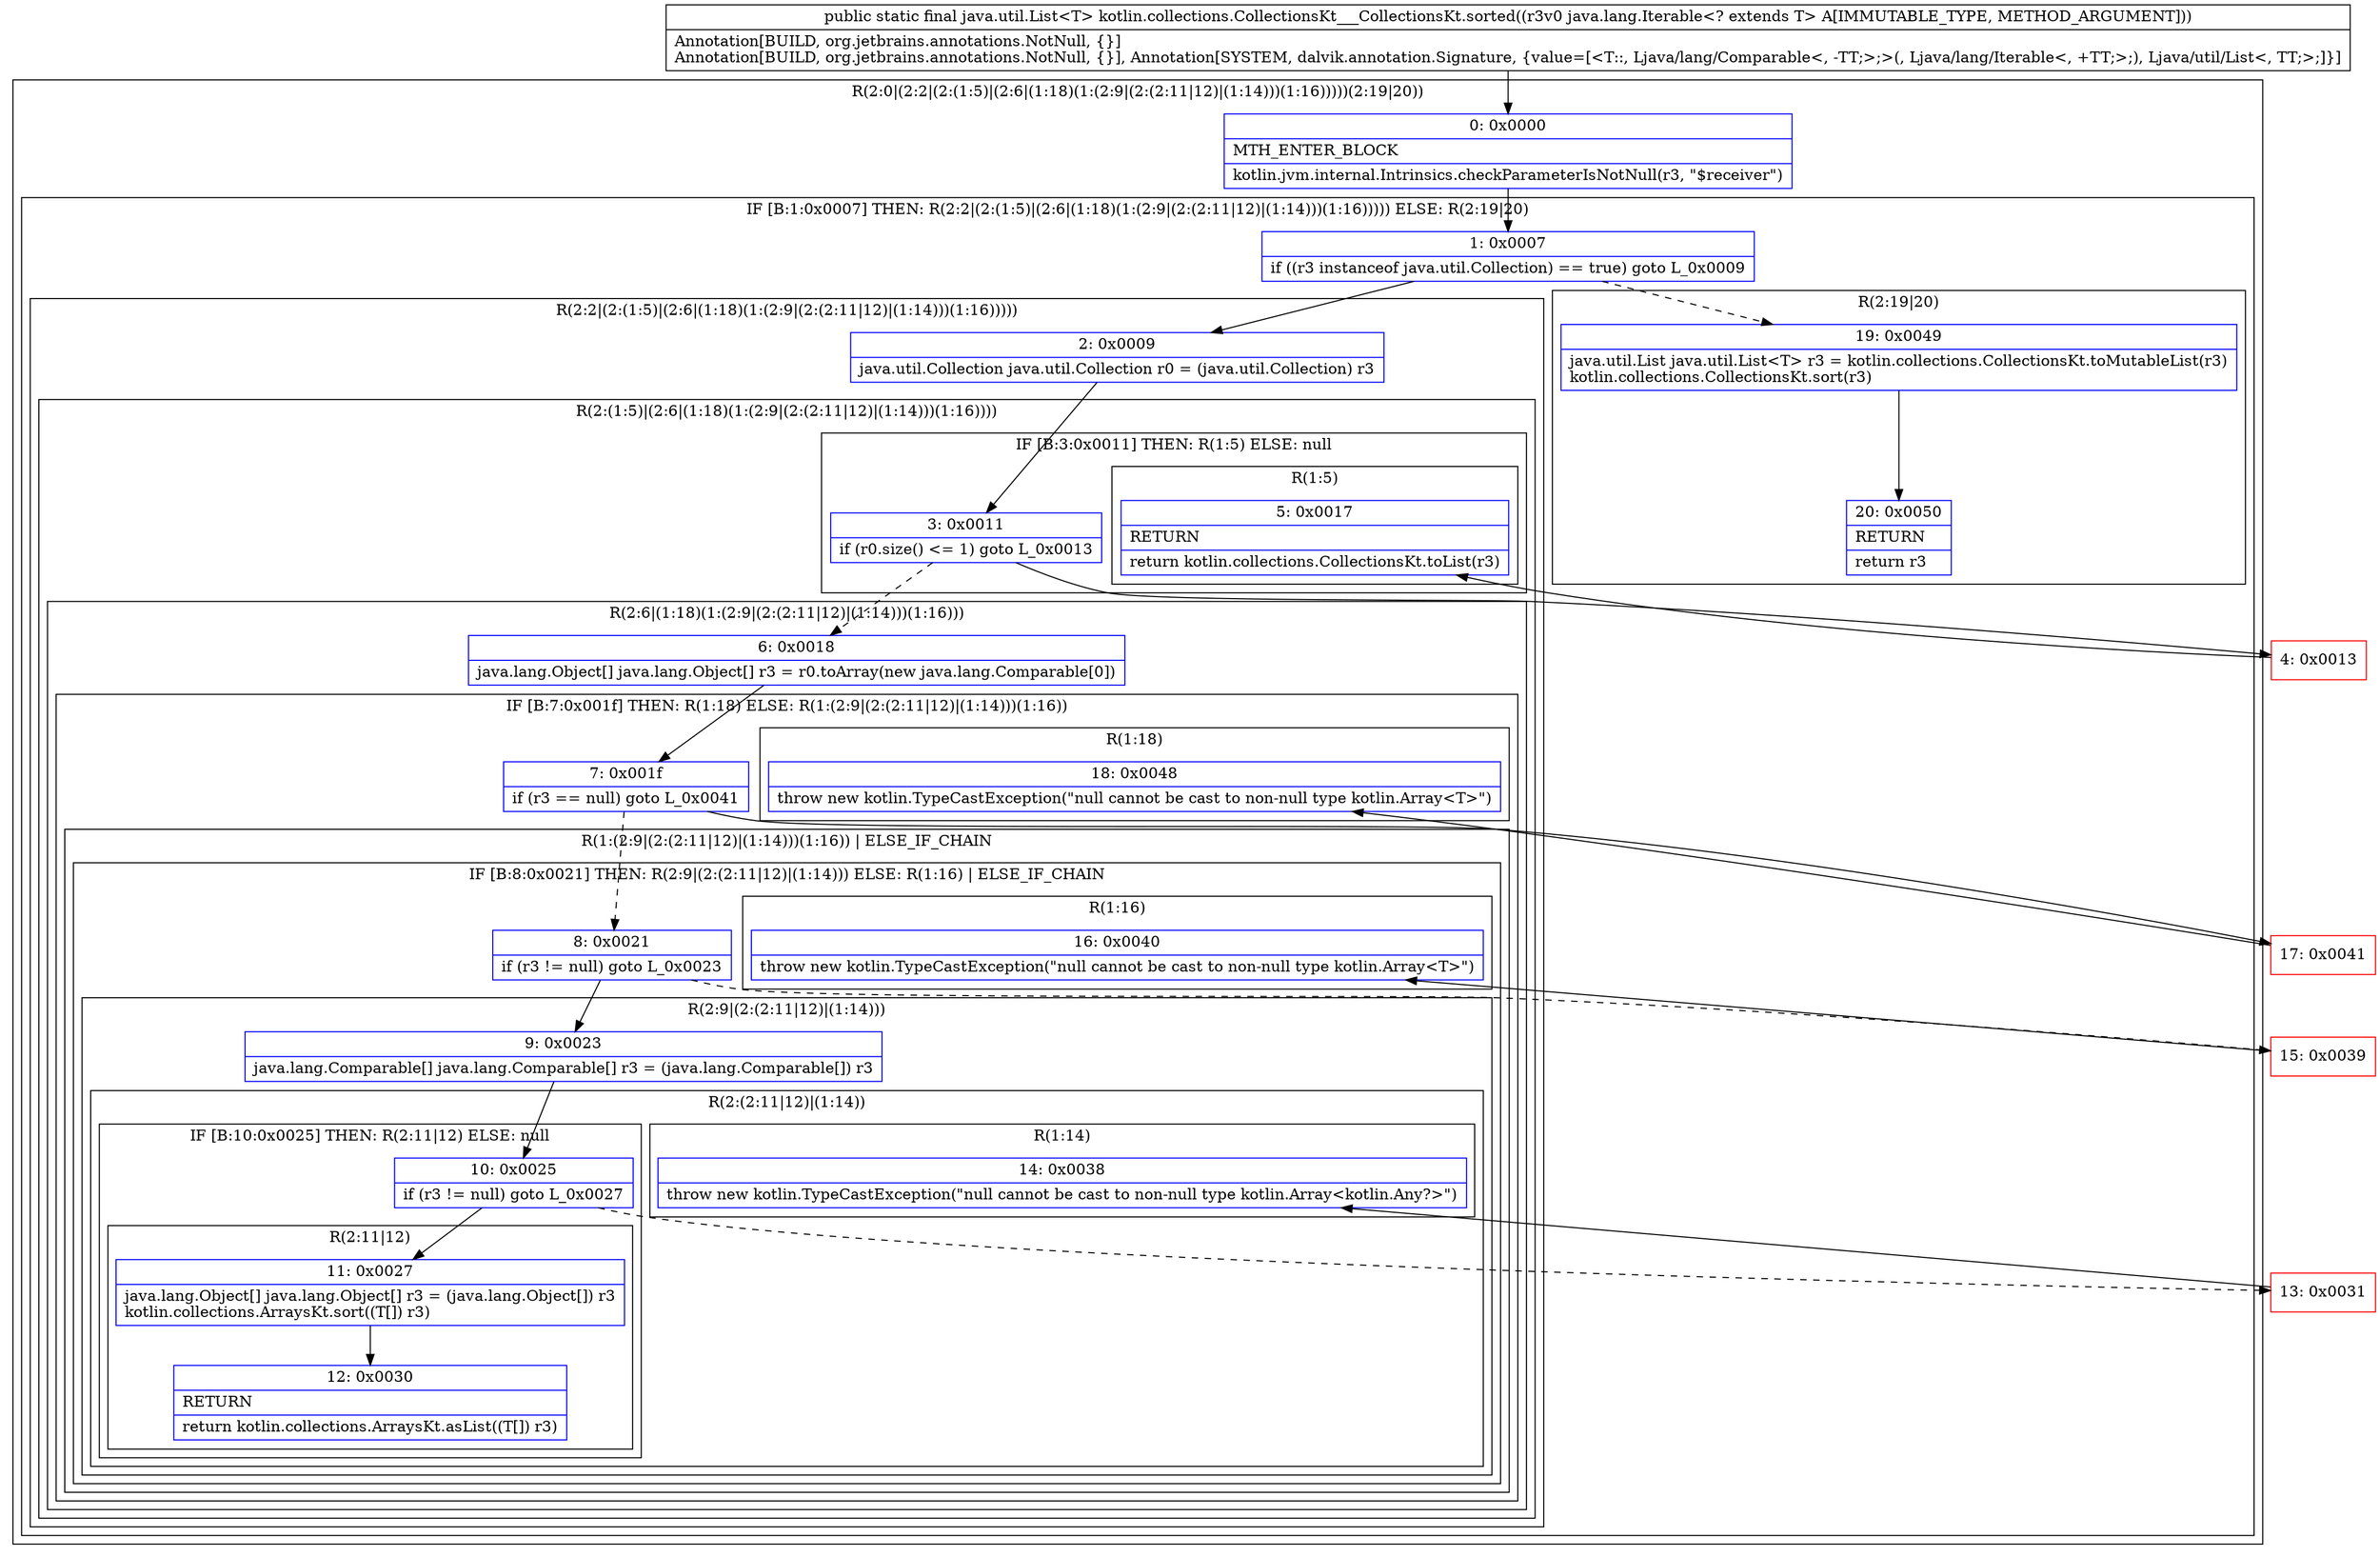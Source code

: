 digraph "CFG forkotlin.collections.CollectionsKt___CollectionsKt.sorted(Ljava\/lang\/Iterable;)Ljava\/util\/List;" {
subgraph cluster_Region_54742887 {
label = "R(2:0|(2:2|(2:(1:5)|(2:6|(1:18)(1:(2:9|(2:(2:11|12)|(1:14)))(1:16)))))(2:19|20))";
node [shape=record,color=blue];
Node_0 [shape=record,label="{0\:\ 0x0000|MTH_ENTER_BLOCK\l|kotlin.jvm.internal.Intrinsics.checkParameterIsNotNull(r3, \"$receiver\")\l}"];
subgraph cluster_IfRegion_145344578 {
label = "IF [B:1:0x0007] THEN: R(2:2|(2:(1:5)|(2:6|(1:18)(1:(2:9|(2:(2:11|12)|(1:14)))(1:16))))) ELSE: R(2:19|20)";
node [shape=record,color=blue];
Node_1 [shape=record,label="{1\:\ 0x0007|if ((r3 instanceof java.util.Collection) == true) goto L_0x0009\l}"];
subgraph cluster_Region_868493307 {
label = "R(2:2|(2:(1:5)|(2:6|(1:18)(1:(2:9|(2:(2:11|12)|(1:14)))(1:16)))))";
node [shape=record,color=blue];
Node_2 [shape=record,label="{2\:\ 0x0009|java.util.Collection java.util.Collection r0 = (java.util.Collection) r3\l}"];
subgraph cluster_Region_1910270909 {
label = "R(2:(1:5)|(2:6|(1:18)(1:(2:9|(2:(2:11|12)|(1:14)))(1:16))))";
node [shape=record,color=blue];
subgraph cluster_IfRegion_22917837 {
label = "IF [B:3:0x0011] THEN: R(1:5) ELSE: null";
node [shape=record,color=blue];
Node_3 [shape=record,label="{3\:\ 0x0011|if (r0.size() \<= 1) goto L_0x0013\l}"];
subgraph cluster_Region_1615511110 {
label = "R(1:5)";
node [shape=record,color=blue];
Node_5 [shape=record,label="{5\:\ 0x0017|RETURN\l|return kotlin.collections.CollectionsKt.toList(r3)\l}"];
}
}
subgraph cluster_Region_1719992100 {
label = "R(2:6|(1:18)(1:(2:9|(2:(2:11|12)|(1:14)))(1:16)))";
node [shape=record,color=blue];
Node_6 [shape=record,label="{6\:\ 0x0018|java.lang.Object[] java.lang.Object[] r3 = r0.toArray(new java.lang.Comparable[0])\l}"];
subgraph cluster_IfRegion_615349787 {
label = "IF [B:7:0x001f] THEN: R(1:18) ELSE: R(1:(2:9|(2:(2:11|12)|(1:14)))(1:16))";
node [shape=record,color=blue];
Node_7 [shape=record,label="{7\:\ 0x001f|if (r3 == null) goto L_0x0041\l}"];
subgraph cluster_Region_2045508959 {
label = "R(1:18)";
node [shape=record,color=blue];
Node_18 [shape=record,label="{18\:\ 0x0048|throw new kotlin.TypeCastException(\"null cannot be cast to non\-null type kotlin.Array\<T\>\")\l}"];
}
subgraph cluster_Region_1069994488 {
label = "R(1:(2:9|(2:(2:11|12)|(1:14)))(1:16)) | ELSE_IF_CHAIN\l";
node [shape=record,color=blue];
subgraph cluster_IfRegion_910454410 {
label = "IF [B:8:0x0021] THEN: R(2:9|(2:(2:11|12)|(1:14))) ELSE: R(1:16) | ELSE_IF_CHAIN\l";
node [shape=record,color=blue];
Node_8 [shape=record,label="{8\:\ 0x0021|if (r3 != null) goto L_0x0023\l}"];
subgraph cluster_Region_1524853077 {
label = "R(2:9|(2:(2:11|12)|(1:14)))";
node [shape=record,color=blue];
Node_9 [shape=record,label="{9\:\ 0x0023|java.lang.Comparable[] java.lang.Comparable[] r3 = (java.lang.Comparable[]) r3\l}"];
subgraph cluster_Region_768988222 {
label = "R(2:(2:11|12)|(1:14))";
node [shape=record,color=blue];
subgraph cluster_IfRegion_459264242 {
label = "IF [B:10:0x0025] THEN: R(2:11|12) ELSE: null";
node [shape=record,color=blue];
Node_10 [shape=record,label="{10\:\ 0x0025|if (r3 != null) goto L_0x0027\l}"];
subgraph cluster_Region_1422731300 {
label = "R(2:11|12)";
node [shape=record,color=blue];
Node_11 [shape=record,label="{11\:\ 0x0027|java.lang.Object[] java.lang.Object[] r3 = (java.lang.Object[]) r3\lkotlin.collections.ArraysKt.sort((T[]) r3)\l}"];
Node_12 [shape=record,label="{12\:\ 0x0030|RETURN\l|return kotlin.collections.ArraysKt.asList((T[]) r3)\l}"];
}
}
subgraph cluster_Region_408483660 {
label = "R(1:14)";
node [shape=record,color=blue];
Node_14 [shape=record,label="{14\:\ 0x0038|throw new kotlin.TypeCastException(\"null cannot be cast to non\-null type kotlin.Array\<kotlin.Any?\>\")\l}"];
}
}
}
subgraph cluster_Region_1056956445 {
label = "R(1:16)";
node [shape=record,color=blue];
Node_16 [shape=record,label="{16\:\ 0x0040|throw new kotlin.TypeCastException(\"null cannot be cast to non\-null type kotlin.Array\<T\>\")\l}"];
}
}
}
}
}
}
}
subgraph cluster_Region_463158809 {
label = "R(2:19|20)";
node [shape=record,color=blue];
Node_19 [shape=record,label="{19\:\ 0x0049|java.util.List java.util.List\<T\> r3 = kotlin.collections.CollectionsKt.toMutableList(r3)\lkotlin.collections.CollectionsKt.sort(r3)\l}"];
Node_20 [shape=record,label="{20\:\ 0x0050|RETURN\l|return r3\l}"];
}
}
}
Node_4 [shape=record,color=red,label="{4\:\ 0x0013}"];
Node_13 [shape=record,color=red,label="{13\:\ 0x0031}"];
Node_15 [shape=record,color=red,label="{15\:\ 0x0039}"];
Node_17 [shape=record,color=red,label="{17\:\ 0x0041}"];
MethodNode[shape=record,label="{public static final java.util.List\<T\> kotlin.collections.CollectionsKt___CollectionsKt.sorted((r3v0 java.lang.Iterable\<? extends T\> A[IMMUTABLE_TYPE, METHOD_ARGUMENT]))  | Annotation[BUILD, org.jetbrains.annotations.NotNull, \{\}]\lAnnotation[BUILD, org.jetbrains.annotations.NotNull, \{\}], Annotation[SYSTEM, dalvik.annotation.Signature, \{value=[\<T::, Ljava\/lang\/Comparable\<, \-TT;\>;\>(, Ljava\/lang\/Iterable\<, +TT;\>;), Ljava\/util\/List\<, TT;\>;]\}]\l}"];
MethodNode -> Node_0;
Node_0 -> Node_1;
Node_1 -> Node_2;
Node_1 -> Node_19[style=dashed];
Node_2 -> Node_3;
Node_3 -> Node_4;
Node_3 -> Node_6[style=dashed];
Node_6 -> Node_7;
Node_7 -> Node_8[style=dashed];
Node_7 -> Node_17;
Node_8 -> Node_9;
Node_8 -> Node_15[style=dashed];
Node_9 -> Node_10;
Node_10 -> Node_11;
Node_10 -> Node_13[style=dashed];
Node_11 -> Node_12;
Node_19 -> Node_20;
Node_4 -> Node_5;
Node_13 -> Node_14;
Node_15 -> Node_16;
Node_17 -> Node_18;
}

